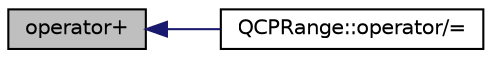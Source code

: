digraph "operator+"
{
  edge [fontname="Helvetica",fontsize="10",labelfontname="Helvetica",labelfontsize="10"];
  node [fontname="Helvetica",fontsize="10",shape=record];
  rankdir="LR";
  Node6 [label="operator+",height=0.2,width=0.4,color="black", fillcolor="grey75", style="filled", fontcolor="black"];
  Node6 -> Node7 [dir="back",color="midnightblue",fontsize="10",style="solid",fontname="Helvetica"];
  Node7 [label="QCPRange::operator/=",height=0.2,width=0.4,color="black", fillcolor="white", style="filled",URL="$d8/d0b/class_q_c_p_range.html#a6137d8682b6835ace840730b4c1e2d63"];
}
